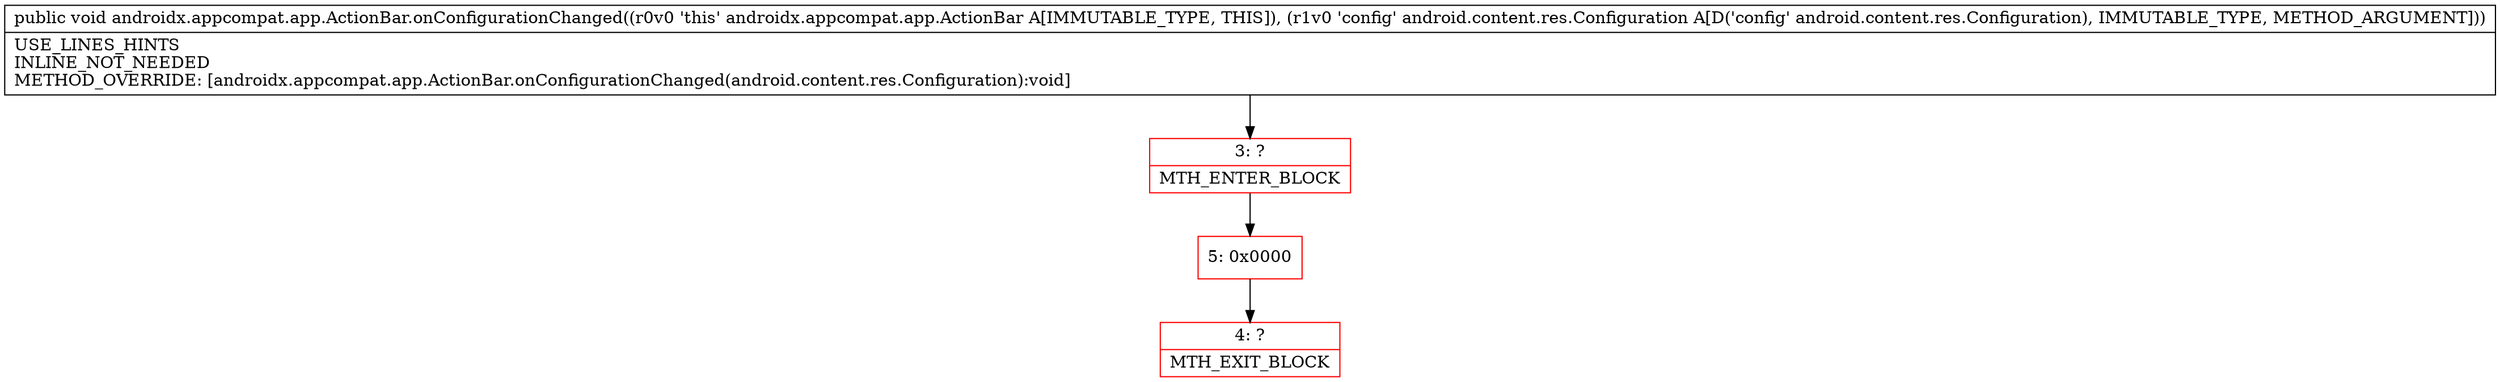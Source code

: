 digraph "CFG forandroidx.appcompat.app.ActionBar.onConfigurationChanged(Landroid\/content\/res\/Configuration;)V" {
subgraph cluster_Region_1342226287 {
label = "R(0)";
node [shape=record,color=blue];
}
Node_3 [shape=record,color=red,label="{3\:\ ?|MTH_ENTER_BLOCK\l}"];
Node_5 [shape=record,color=red,label="{5\:\ 0x0000}"];
Node_4 [shape=record,color=red,label="{4\:\ ?|MTH_EXIT_BLOCK\l}"];
MethodNode[shape=record,label="{public void androidx.appcompat.app.ActionBar.onConfigurationChanged((r0v0 'this' androidx.appcompat.app.ActionBar A[IMMUTABLE_TYPE, THIS]), (r1v0 'config' android.content.res.Configuration A[D('config' android.content.res.Configuration), IMMUTABLE_TYPE, METHOD_ARGUMENT]))  | USE_LINES_HINTS\lINLINE_NOT_NEEDED\lMETHOD_OVERRIDE: [androidx.appcompat.app.ActionBar.onConfigurationChanged(android.content.res.Configuration):void]\l}"];
MethodNode -> Node_3;Node_3 -> Node_5;
Node_5 -> Node_4;
}

